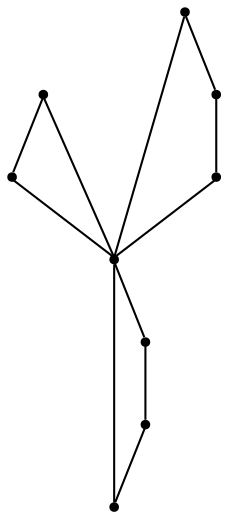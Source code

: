 graph {
  node [shape=point,comment="{\"directed\":false,\"doi\":\"10.1007/978-3-642-18469-7_3\",\"figure\":\"? (2)\"}"]

  v0 [pos="787.0870899872482,779.6008569964022"]
  v1 [pos="763.7344593712287,721.2582112327425"]
  v2 [pos="661.4083710897086,665.4825035142438"]
  v3 [pos="757.8295848241255,811.0725551933763"]
  v4 [pos="690.3405319758526,814.606291842348"]
  v5 [pos="664.7444066370263,750.8253085495971"]
  v6 [pos="580.3664670303601,717.5159045087578"]
  v7 [pos="634.473644625359,771.3493669921346"]
  v8 [pos="585.3705839821358,790.6151374333431"]

  v0 -- v1 [id="-1",pos="787.0870899872482,779.6008569964022 763.7344593712287,721.2582112327425 763.7344593712287,721.2582112327425 763.7344593712287,721.2582112327425"]
  v6 -- v8 [id="-2",pos="580.3664670303601,717.5159045087578 585.3705839821358,790.6151374333431 585.3705839821358,790.6151374333431 585.3705839821358,790.6151374333431"]
  v6 -- v2 [id="-3",pos="580.3664670303601,717.5159045087578 661.4083710897086,665.4825035142438 661.4083710897086,665.4825035142438 661.4083710897086,665.4825035142438"]
  v8 -- v7 [id="-5",pos="585.3705839821358,790.6151374333431 634.473644625359,771.3493669921346 634.473644625359,771.3493669921346 634.473644625359,771.3493669921346"]
  v7 -- v2 [id="-7",pos="634.473644625359,771.3493669921346 661.4083710897086,665.4825035142438 661.4083710897086,665.4825035142438 661.4083710897086,665.4825035142438"]
  v2 -- v3 [id="-8",pos="661.4083710897086,665.4825035142438 757.8295848241255,811.0725551933763 757.8295848241255,811.0725551933763 757.8295848241255,811.0725551933763"]
  v2 -- v0 [id="-10",pos="661.4083710897086,665.4825035142438 787.0870899872482,779.6008569964022 787.0870899872482,779.6008569964022 787.0870899872482,779.6008569964022"]
  v2 -- v5 [id="-13",pos="661.4083710897086,665.4825035142438 664.7444066370263,750.8253085495971 664.7444066370263,750.8253085495971 664.7444066370263,750.8253085495971"]
  v5 -- v4 [id="-15",pos="664.7444066370263,750.8253085495971 690.3405319758526,814.606291842348 690.3405319758526,814.606291842348 690.3405319758526,814.606291842348"]
  v4 -- v3 [id="-17",pos="690.3405319758526,814.606291842348 757.8295848241255,811.0725551933763 757.8295848241255,811.0725551933763 757.8295848241255,811.0725551933763"]
  v1 -- v2 [id="-20",pos="763.7344593712287,721.2582112327425 661.4083710897086,665.4825035142438 661.4083710897086,665.4825035142438 661.4083710897086,665.4825035142438"]
}